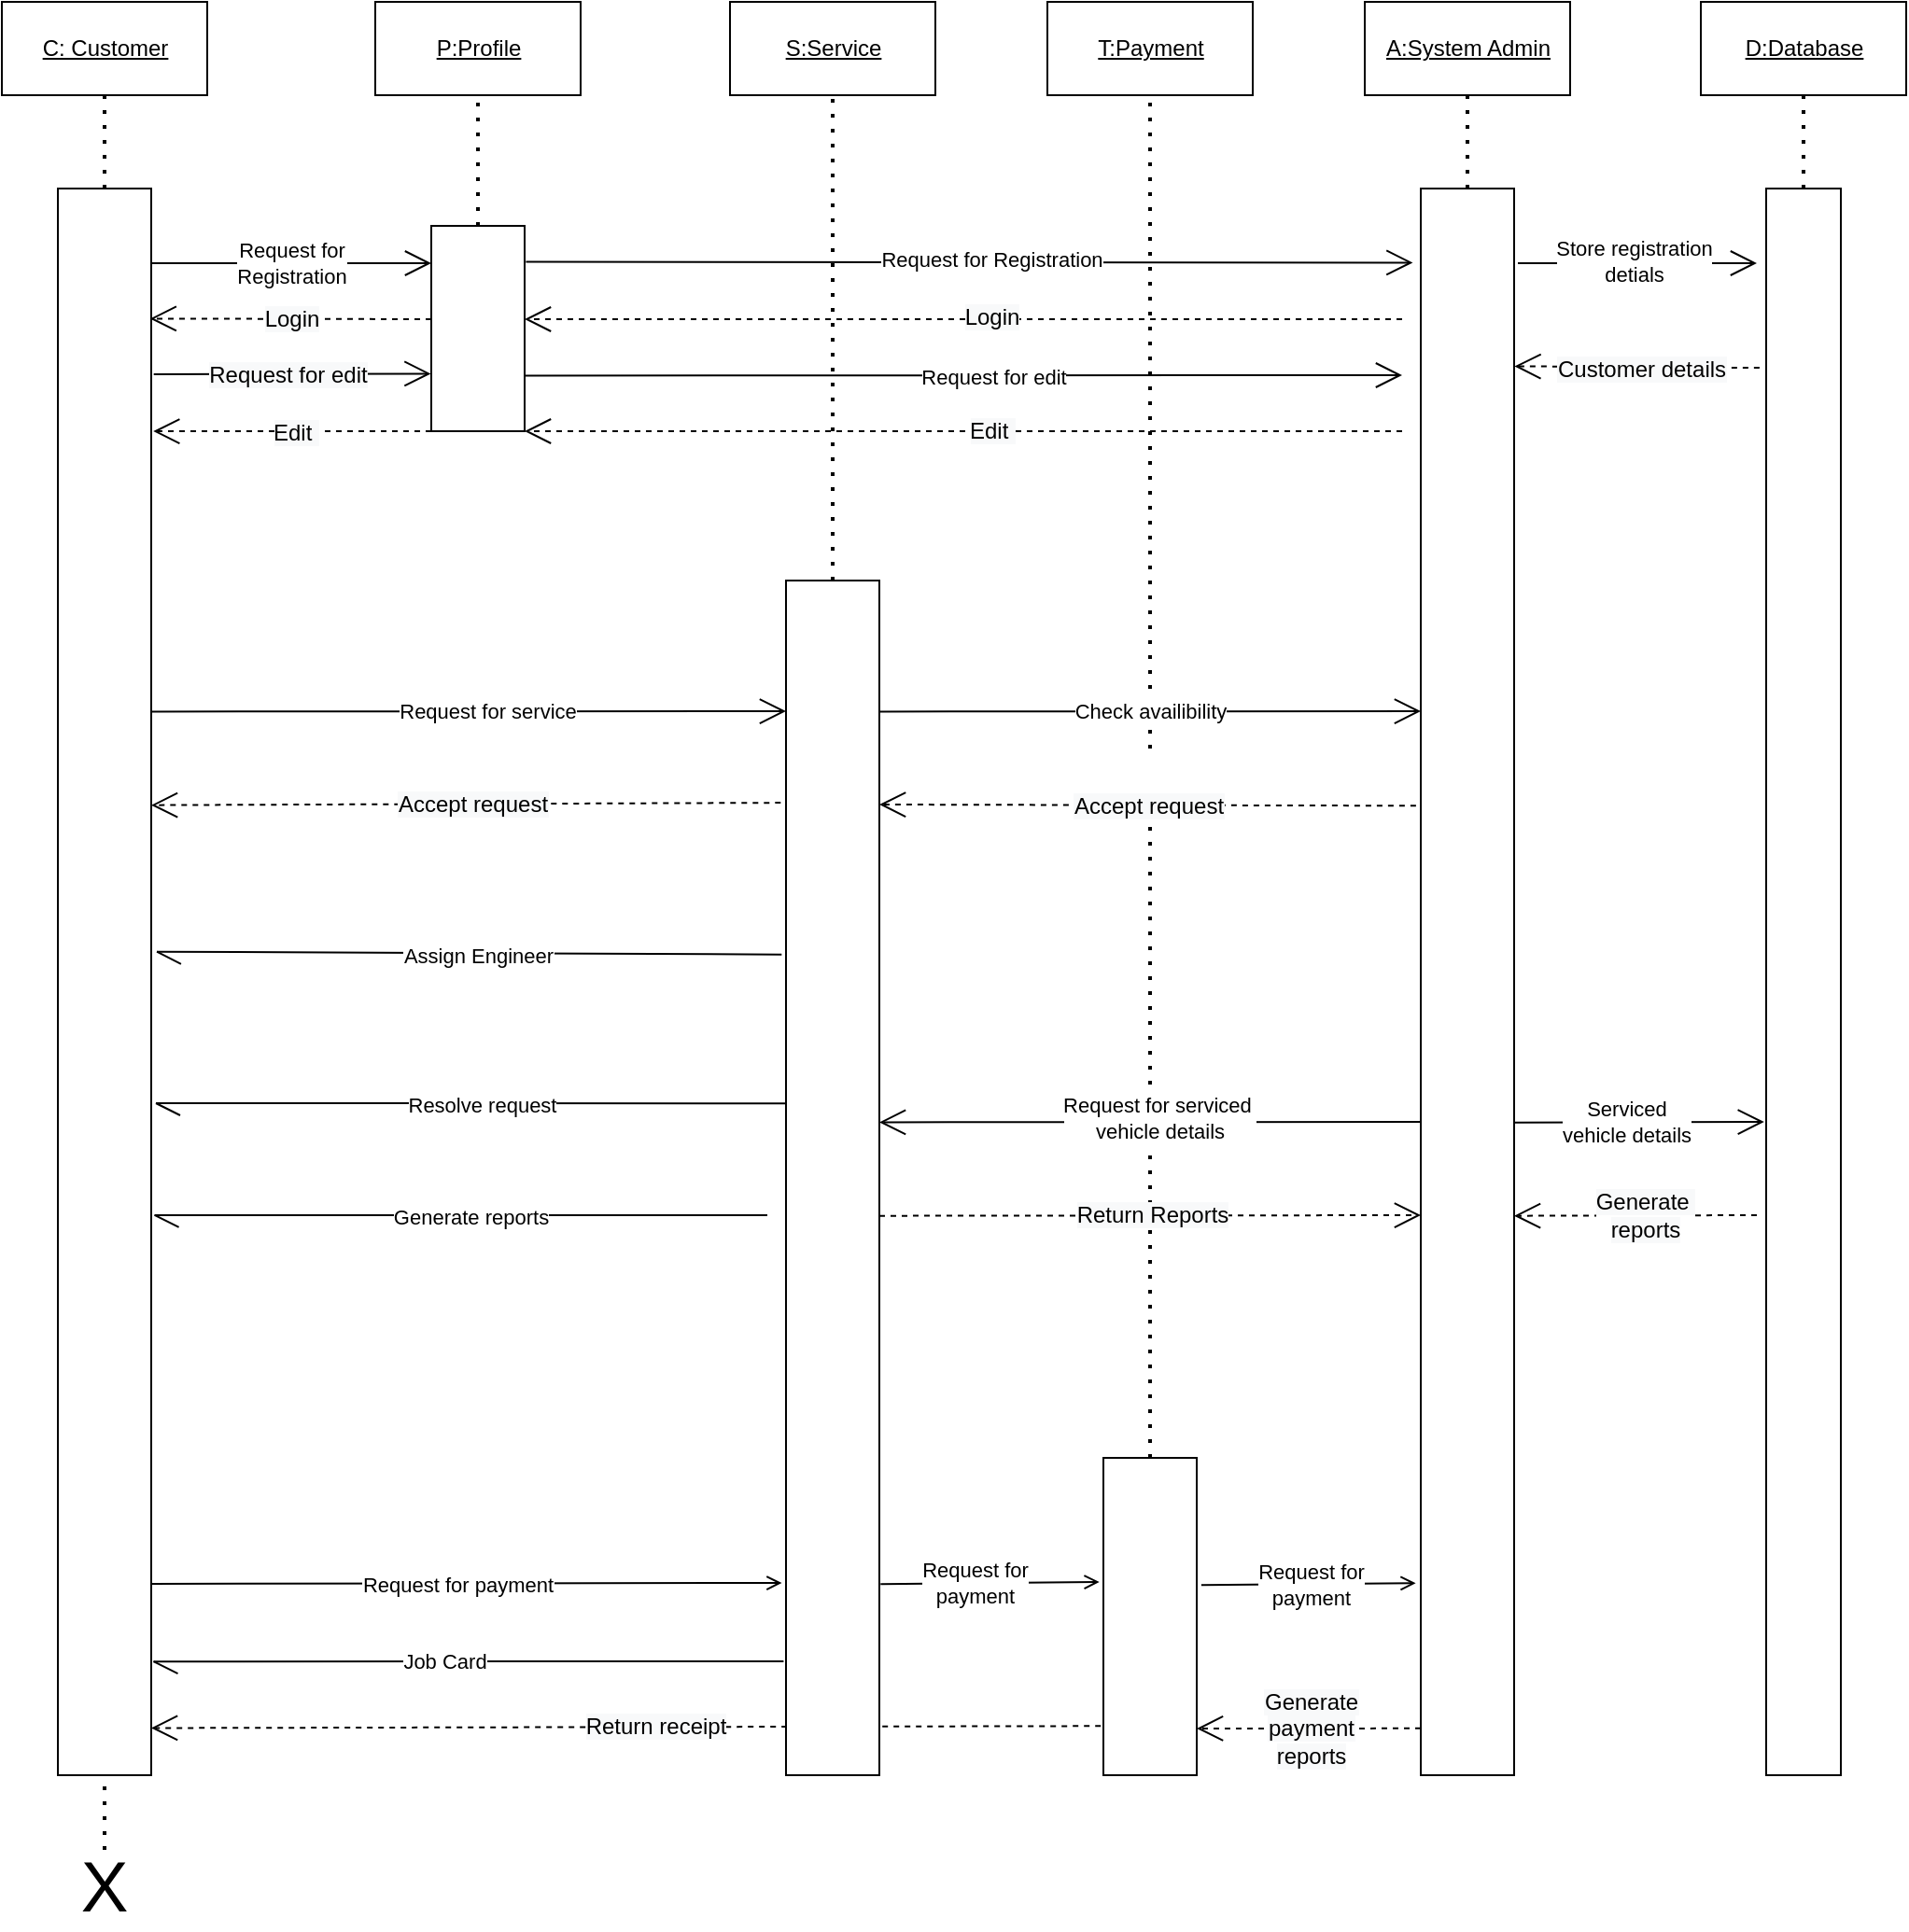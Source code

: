 <mxfile version="20.4.0" type="device"><diagram id="aipZyyMUQIs7HFL2FO6f" name="Page-1"><mxGraphModel dx="1591" dy="860" grid="1" gridSize="10" guides="1" tooltips="1" connect="1" arrows="1" fold="1" page="1" pageScale="1" pageWidth="2339" pageHeight="3300" math="0" shadow="0"><root><mxCell id="0"/><mxCell id="1" parent="0"/><mxCell id="91rycsicyujWXZF7e3rG-43" value="" style="endArrow=open;endFill=1;endSize=12;html=1;rounded=0;dashed=1;exitX=-0.028;exitY=0.845;exitDx=0;exitDy=0;entryX=1.008;entryY=0.1;entryDx=0;entryDy=0;entryPerimeter=0;exitPerimeter=0;" edge="1" parent="1" source="z758aYS2Zh3NJGk2UKPX-45"><mxGeometry width="160" relative="1" as="geometry"><mxPoint x="670" y="1094.41" as="sourcePoint"/><mxPoint x="330" y="1094.74" as="targetPoint"/></mxGeometry></mxCell><mxCell id="91rycsicyujWXZF7e3rG-44" value="&lt;span style=&quot;font-size: 12px; background-color: rgb(248, 249, 250);&quot;&gt;Return receipt&lt;/span&gt;" style="edgeLabel;html=1;align=center;verticalAlign=middle;resizable=0;points=[];" vertex="1" connectable="0" parent="91rycsicyujWXZF7e3rG-43"><mxGeometry x="-0.141" relative="1" as="geometry"><mxPoint x="-20" as="offset"/></mxGeometry></mxCell><mxCell id="z758aYS2Zh3NJGk2UKPX-1" value="&lt;u&gt;C: Customer&lt;/u&gt;" style="html=1;" parent="1" vertex="1"><mxGeometry x="250" y="170" width="110" height="50" as="geometry"/></mxCell><mxCell id="z758aYS2Zh3NJGk2UKPX-2" value="P:Profile" style="html=1;fontStyle=4" parent="1" vertex="1"><mxGeometry x="450" y="170" width="110" height="50" as="geometry"/></mxCell><mxCell id="z758aYS2Zh3NJGk2UKPX-5" value="S:Service" style="html=1;fontStyle=4" parent="1" vertex="1"><mxGeometry x="640" y="170" width="110" height="50" as="geometry"/></mxCell><mxCell id="z758aYS2Zh3NJGk2UKPX-7" value="T:Payment" style="html=1;fontStyle=4" parent="1" vertex="1"><mxGeometry x="810" y="170" width="110" height="50" as="geometry"/></mxCell><mxCell id="z758aYS2Zh3NJGk2UKPX-8" value="D:Database" style="html=1;fontStyle=4" parent="1" vertex="1"><mxGeometry x="1160" y="170" width="110" height="50" as="geometry"/></mxCell><mxCell id="z758aYS2Zh3NJGk2UKPX-9" value="A:System Admin" style="html=1;fontStyle=4" parent="1" vertex="1"><mxGeometry x="980" y="170" width="110" height="50" as="geometry"/></mxCell><mxCell id="z758aYS2Zh3NJGk2UKPX-14" value="" style="rounded=0;whiteSpace=wrap;html=1;" parent="1" vertex="1"><mxGeometry x="280" y="270" width="50" height="850" as="geometry"/></mxCell><mxCell id="z758aYS2Zh3NJGk2UKPX-15" value="" style="rounded=0;whiteSpace=wrap;html=1;" parent="1" vertex="1"><mxGeometry x="480" y="290" width="50" height="110" as="geometry"/></mxCell><mxCell id="z758aYS2Zh3NJGk2UKPX-16" value="" style="endArrow=none;dashed=1;html=1;dashPattern=1 3;strokeWidth=2;rounded=0;entryX=0.5;entryY=1;entryDx=0;entryDy=0;exitX=0.5;exitY=0;exitDx=0;exitDy=0;" parent="1" source="z758aYS2Zh3NJGk2UKPX-14" target="z758aYS2Zh3NJGk2UKPX-1" edge="1"><mxGeometry width="50" height="50" relative="1" as="geometry"><mxPoint x="700" y="360" as="sourcePoint"/><mxPoint x="750" y="310" as="targetPoint"/></mxGeometry></mxCell><mxCell id="z758aYS2Zh3NJGk2UKPX-17" value="" style="endArrow=none;dashed=1;html=1;dashPattern=1 3;strokeWidth=2;rounded=0;exitX=0.5;exitY=0;exitDx=0;exitDy=0;entryX=0.5;entryY=1;entryDx=0;entryDy=0;" parent="1" source="z758aYS2Zh3NJGk2UKPX-15" edge="1" target="z758aYS2Zh3NJGk2UKPX-2"><mxGeometry width="50" height="50" relative="1" as="geometry"><mxPoint x="700" y="360" as="sourcePoint"/><mxPoint x="505" y="220" as="targetPoint"/></mxGeometry></mxCell><mxCell id="z758aYS2Zh3NJGk2UKPX-19" value="" style="endArrow=open;endFill=1;endSize=12;html=1;rounded=0;exitX=1.009;exitY=0.047;exitDx=0;exitDy=0;exitPerimeter=0;" parent="1" edge="1" source="z758aYS2Zh3NJGk2UKPX-14"><mxGeometry width="160" relative="1" as="geometry"><mxPoint x="340" y="310" as="sourcePoint"/><mxPoint x="480" y="310" as="targetPoint"/></mxGeometry></mxCell><mxCell id="91rycsicyujWXZF7e3rG-9" value="Request for &lt;br&gt;Registration" style="edgeLabel;html=1;align=center;verticalAlign=middle;resizable=0;points=[];" vertex="1" connectable="0" parent="z758aYS2Zh3NJGk2UKPX-19"><mxGeometry x="-0.112" y="-1" relative="1" as="geometry"><mxPoint x="8" y="-1" as="offset"/></mxGeometry></mxCell><mxCell id="z758aYS2Zh3NJGk2UKPX-24" value="" style="endArrow=open;endFill=1;endSize=12;html=1;rounded=0;dashed=1;entryX=0.987;entryY=0.082;entryDx=0;entryDy=0;entryPerimeter=0;" parent="1" edge="1" target="z758aYS2Zh3NJGk2UKPX-14"><mxGeometry width="160" relative="1" as="geometry"><mxPoint x="480" y="340" as="sourcePoint"/><mxPoint x="340" y="340" as="targetPoint"/></mxGeometry></mxCell><mxCell id="91rycsicyujWXZF7e3rG-3" value="&lt;span style=&quot;font-size: 12px; background-color: rgb(248, 249, 250);&quot;&gt;Login&lt;/span&gt;" style="edgeLabel;html=1;align=center;verticalAlign=middle;resizable=0;points=[];" vertex="1" connectable="0" parent="z758aYS2Zh3NJGk2UKPX-24"><mxGeometry x="-0.091" relative="1" as="geometry"><mxPoint x="-7" as="offset"/></mxGeometry></mxCell><mxCell id="z758aYS2Zh3NJGk2UKPX-27" value="" style="endArrow=open;endFill=1;endSize=12;html=1;rounded=0;entryX=-0.005;entryY=0.72;entryDx=0;entryDy=0;entryPerimeter=0;exitX=1.027;exitY=0.117;exitDx=0;exitDy=0;exitPerimeter=0;" parent="1" edge="1" target="z758aYS2Zh3NJGk2UKPX-15" source="z758aYS2Zh3NJGk2UKPX-14"><mxGeometry width="160" relative="1" as="geometry"><mxPoint x="340" y="370" as="sourcePoint"/><mxPoint x="460" y="430" as="targetPoint"/></mxGeometry></mxCell><mxCell id="91rycsicyujWXZF7e3rG-6" value="&lt;span style=&quot;font-size: 12px; background-color: rgb(248, 249, 250);&quot;&gt;Request for edit&lt;/span&gt;" style="edgeLabel;html=1;align=center;verticalAlign=middle;resizable=0;points=[];" vertex="1" connectable="0" parent="z758aYS2Zh3NJGk2UKPX-27"><mxGeometry x="-0.747" relative="1" as="geometry"><mxPoint x="52" as="offset"/></mxGeometry></mxCell><mxCell id="z758aYS2Zh3NJGk2UKPX-29" value="" style="endArrow=open;endFill=1;endSize=12;html=1;rounded=0;dashed=1;exitX=0;exitY=1;exitDx=0;exitDy=0;entryX=1.022;entryY=0.153;entryDx=0;entryDy=0;entryPerimeter=0;" parent="1" source="z758aYS2Zh3NJGk2UKPX-15" edge="1" target="z758aYS2Zh3NJGk2UKPX-14"><mxGeometry width="160" relative="1" as="geometry"><mxPoint x="480" y="460" as="sourcePoint"/><mxPoint x="340" y="400" as="targetPoint"/></mxGeometry></mxCell><mxCell id="91rycsicyujWXZF7e3rG-7" value="&lt;span style=&quot;font-size: 12px; background-color: rgb(248, 249, 250);&quot;&gt;Edit&amp;nbsp;&lt;/span&gt;" style="edgeLabel;html=1;align=center;verticalAlign=middle;resizable=0;points=[];" vertex="1" connectable="0" parent="z758aYS2Zh3NJGk2UKPX-29"><mxGeometry x="-0.141" relative="1" as="geometry"><mxPoint x="-9" y="1" as="offset"/></mxGeometry></mxCell><mxCell id="z758aYS2Zh3NJGk2UKPX-31" value="" style="rounded=0;whiteSpace=wrap;html=1;" parent="1" vertex="1"><mxGeometry x="670" y="480" width="50" height="640" as="geometry"/></mxCell><mxCell id="z758aYS2Zh3NJGk2UKPX-32" value="" style="endArrow=none;dashed=1;html=1;dashPattern=1 3;strokeWidth=2;rounded=0;entryX=0.5;entryY=1;entryDx=0;entryDy=0;exitX=0.5;exitY=0;exitDx=0;exitDy=0;" parent="1" source="z758aYS2Zh3NJGk2UKPX-31" target="z758aYS2Zh3NJGk2UKPX-5" edge="1"><mxGeometry width="50" height="50" relative="1" as="geometry"><mxPoint x="693" y="290" as="sourcePoint"/><mxPoint x="750" y="320" as="targetPoint"/></mxGeometry></mxCell><mxCell id="z758aYS2Zh3NJGk2UKPX-37" value="" style="endArrow=openAsync;endFill=0;endSize=12;html=1;rounded=0;startArrow=none;startFill=0;exitX=-0.047;exitY=0.313;exitDx=0;exitDy=0;exitPerimeter=0;entryX=1.06;entryY=0.481;entryDx=0;entryDy=0;entryPerimeter=0;" parent="1" edge="1" target="z758aYS2Zh3NJGk2UKPX-14" source="z758aYS2Zh3NJGk2UKPX-31"><mxGeometry width="160" relative="1" as="geometry"><mxPoint x="660" y="680" as="sourcePoint"/><mxPoint x="340" y="610" as="targetPoint"/></mxGeometry></mxCell><mxCell id="91rycsicyujWXZF7e3rG-27" value="Assign Engineer" style="edgeLabel;html=1;align=center;verticalAlign=middle;resizable=0;points=[];fontSize=11;" vertex="1" connectable="0" parent="z758aYS2Zh3NJGk2UKPX-37"><mxGeometry x="-0.086" y="1" relative="1" as="geometry"><mxPoint x="-10" as="offset"/></mxGeometry></mxCell><mxCell id="z758aYS2Zh3NJGk2UKPX-42" value="" style="endArrow=openAsync;endFill=0;endSize=12;html=1;rounded=0;startArrow=none;startFill=0;entryX=1.036;entryY=0.647;entryDx=0;entryDy=0;entryPerimeter=0;" parent="1" edge="1" target="z758aYS2Zh3NJGk2UKPX-14"><mxGeometry width="160" relative="1" as="geometry"><mxPoint x="660" y="820" as="sourcePoint"/><mxPoint x="340" y="820" as="targetPoint"/></mxGeometry></mxCell><mxCell id="91rycsicyujWXZF7e3rG-36" value="Generate reports" style="edgeLabel;html=1;align=center;verticalAlign=middle;resizable=0;points=[];fontSize=11;" vertex="1" connectable="0" parent="z758aYS2Zh3NJGk2UKPX-42"><mxGeometry x="-0.032" y="1" relative="1" as="geometry"><mxPoint as="offset"/></mxGeometry></mxCell><mxCell id="z758aYS2Zh3NJGk2UKPX-44" value="" style="rounded=0;whiteSpace=wrap;html=1;" parent="1" vertex="1"><mxGeometry x="1195" y="270" width="40" height="850" as="geometry"/></mxCell><mxCell id="z758aYS2Zh3NJGk2UKPX-45" value="" style="rounded=0;whiteSpace=wrap;html=1;" parent="1" vertex="1"><mxGeometry x="840" y="950" width="50" height="170" as="geometry"/></mxCell><mxCell id="z758aYS2Zh3NJGk2UKPX-46" value="" style="rounded=0;whiteSpace=wrap;html=1;" parent="1" vertex="1"><mxGeometry x="1010" y="270" width="50" height="850" as="geometry"/></mxCell><mxCell id="z758aYS2Zh3NJGk2UKPX-47" value="" style="endArrow=none;dashed=1;html=1;dashPattern=1 3;strokeWidth=2;rounded=0;entryX=0.5;entryY=1;entryDx=0;entryDy=0;exitX=0.5;exitY=0;exitDx=0;exitDy=0;startArrow=none;" parent="1" target="z758aYS2Zh3NJGk2UKPX-7" edge="1"><mxGeometry width="50" height="50" relative="1" as="geometry"><mxPoint x="865" y="570" as="sourcePoint"/><mxPoint x="760" y="390" as="targetPoint"/></mxGeometry></mxCell><mxCell id="z758aYS2Zh3NJGk2UKPX-48" value="" style="endArrow=none;dashed=1;html=1;dashPattern=1 3;strokeWidth=2;rounded=0;entryX=0.5;entryY=1;entryDx=0;entryDy=0;exitX=0.5;exitY=0;exitDx=0;exitDy=0;" parent="1" source="z758aYS2Zh3NJGk2UKPX-46" target="z758aYS2Zh3NJGk2UKPX-9" edge="1"><mxGeometry width="50" height="50" relative="1" as="geometry"><mxPoint x="875" y="960" as="sourcePoint"/><mxPoint x="865" y="230" as="targetPoint"/></mxGeometry></mxCell><mxCell id="z758aYS2Zh3NJGk2UKPX-49" value="" style="endArrow=none;dashed=1;html=1;dashPattern=1 3;strokeWidth=2;rounded=0;entryX=0.5;entryY=1;entryDx=0;entryDy=0;exitX=0.5;exitY=0;exitDx=0;exitDy=0;" parent="1" source="z758aYS2Zh3NJGk2UKPX-44" target="z758aYS2Zh3NJGk2UKPX-8" edge="1"><mxGeometry width="50" height="50" relative="1" as="geometry"><mxPoint x="1045" y="280" as="sourcePoint"/><mxPoint x="1045" y="230" as="targetPoint"/></mxGeometry></mxCell><mxCell id="z758aYS2Zh3NJGk2UKPX-50" value="" style="endArrow=open;endFill=1;endSize=12;html=1;rounded=0;exitX=1.014;exitY=0.175;exitDx=0;exitDy=0;exitPerimeter=0;entryX=0.074;entryY=0.991;entryDx=0;entryDy=0;entryPerimeter=0;" parent="1" source="z758aYS2Zh3NJGk2UKPX-15" edge="1"><mxGeometry width="160" relative="1" as="geometry"><mxPoint x="650" y="520" as="sourcePoint"/><mxPoint x="1005.72" y="309.73" as="targetPoint"/></mxGeometry></mxCell><mxCell id="91rycsicyujWXZF7e3rG-8" value="Request for Registration" style="edgeLabel;html=1;align=center;verticalAlign=middle;resizable=0;points=[];" vertex="1" connectable="0" parent="z758aYS2Zh3NJGk2UKPX-50"><mxGeometry x="0.067" y="-1" relative="1" as="geometry"><mxPoint x="-4" y="-3" as="offset"/></mxGeometry></mxCell><mxCell id="z758aYS2Zh3NJGk2UKPX-55" value="" style="endArrow=open;endFill=1;endSize=12;html=1;rounded=0;exitX=0.995;exitY=0.729;exitDx=0;exitDy=0;exitPerimeter=0;" parent="1" source="z758aYS2Zh3NJGk2UKPX-15" edge="1"><mxGeometry width="160" relative="1" as="geometry"><mxPoint x="710" y="440" as="sourcePoint"/><mxPoint x="1000" y="370" as="targetPoint"/></mxGeometry></mxCell><mxCell id="91rycsicyujWXZF7e3rG-11" value="Request for edit" style="edgeLabel;html=1;align=center;verticalAlign=middle;resizable=0;points=[];" vertex="1" connectable="0" parent="z758aYS2Zh3NJGk2UKPX-55"><mxGeometry x="0.018" y="-1" relative="1" as="geometry"><mxPoint x="11" as="offset"/></mxGeometry></mxCell><mxCell id="z758aYS2Zh3NJGk2UKPX-58" value="" style="endArrow=open;endFill=1;endSize=12;html=1;rounded=0;dashed=1;" parent="1" edge="1"><mxGeometry width="160" relative="1" as="geometry"><mxPoint x="1000" y="340" as="sourcePoint"/><mxPoint x="530" y="340" as="targetPoint"/></mxGeometry></mxCell><mxCell id="91rycsicyujWXZF7e3rG-10" value="&lt;span style=&quot;font-size: 12px; background-color: rgb(248, 249, 250);&quot;&gt;Login&lt;/span&gt;" style="edgeLabel;html=1;align=center;verticalAlign=middle;resizable=0;points=[];" vertex="1" connectable="0" parent="z758aYS2Zh3NJGk2UKPX-58"><mxGeometry x="-0.039" y="-1" relative="1" as="geometry"><mxPoint x="6" as="offset"/></mxGeometry></mxCell><mxCell id="z758aYS2Zh3NJGk2UKPX-60" value="" style="endArrow=open;endFill=1;endSize=12;html=1;rounded=0;dashed=1;entryX=1;entryY=1;entryDx=0;entryDy=0;" parent="1" target="z758aYS2Zh3NJGk2UKPX-15" edge="1"><mxGeometry width="160" relative="1" as="geometry"><mxPoint x="1000" y="400" as="sourcePoint"/><mxPoint x="380" y="380" as="targetPoint"/></mxGeometry></mxCell><mxCell id="91rycsicyujWXZF7e3rG-12" value="&lt;span style=&quot;font-size: 12px; background-color: rgb(248, 249, 250);&quot;&gt;Edit&amp;nbsp;&lt;/span&gt;" style="edgeLabel;html=1;align=center;verticalAlign=middle;resizable=0;points=[];" vertex="1" connectable="0" parent="z758aYS2Zh3NJGk2UKPX-60"><mxGeometry x="-0.021" y="2" relative="1" as="geometry"><mxPoint x="10" y="-2" as="offset"/></mxGeometry></mxCell><mxCell id="z758aYS2Zh3NJGk2UKPX-63" value="" style="endArrow=none;dashed=1;html=1;dashPattern=1 3;strokeWidth=2;rounded=0;entryX=0.5;entryY=1;entryDx=0;entryDy=0;exitX=0.5;exitY=0;exitDx=0;exitDy=0;" parent="1" source="z758aYS2Zh3NJGk2UKPX-45" edge="1"><mxGeometry width="50" height="50" relative="1" as="geometry"><mxPoint x="865" y="950" as="sourcePoint"/><mxPoint x="865" y="600" as="targetPoint"/></mxGeometry></mxCell><mxCell id="z758aYS2Zh3NJGk2UKPX-66" value="" style="endArrow=open;endFill=1;endSize=12;html=1;rounded=0;exitX=1.008;exitY=0.262;exitDx=0;exitDy=0;entryX=-0.017;entryY=0.212;entryDx=0;entryDy=0;entryPerimeter=0;exitPerimeter=0;" parent="1" edge="1"><mxGeometry width="160" relative="1" as="geometry"><mxPoint x="1060" y="770.38" as="sourcePoint"/><mxPoint x="1193.92" y="770" as="targetPoint"/></mxGeometry></mxCell><mxCell id="91rycsicyujWXZF7e3rG-16" value="Serviced&lt;br&gt;vehicle details" style="edgeLabel;html=1;align=center;verticalAlign=middle;resizable=0;points=[];" vertex="1" connectable="0" parent="z758aYS2Zh3NJGk2UKPX-66"><mxGeometry x="-0.064" relative="1" as="geometry"><mxPoint x="-3" as="offset"/></mxGeometry></mxCell><mxCell id="z758aYS2Zh3NJGk2UKPX-70" value="" style="endArrow=open;endFill=1;endSize=12;html=1;rounded=0;exitX=1.04;exitY=0.047;exitDx=0;exitDy=0;exitPerimeter=0;" parent="1" source="z758aYS2Zh3NJGk2UKPX-46" edge="1"><mxGeometry width="160" relative="1" as="geometry"><mxPoint x="542" y="322.04" as="sourcePoint"/><mxPoint x="1190" y="310" as="targetPoint"/></mxGeometry></mxCell><mxCell id="91rycsicyujWXZF7e3rG-13" value="Store registration&lt;br&gt;detials" style="edgeLabel;html=1;align=center;verticalAlign=middle;resizable=0;points=[];" vertex="1" connectable="0" parent="z758aYS2Zh3NJGk2UKPX-70"><mxGeometry x="-0.204" y="1" relative="1" as="geometry"><mxPoint x="11" as="offset"/></mxGeometry></mxCell><mxCell id="z758aYS2Zh3NJGk2UKPX-72" value="" style="endArrow=open;endFill=1;endSize=12;html=1;rounded=0;exitX=-0.089;exitY=0.113;exitDx=0;exitDy=0;exitPerimeter=0;dashed=1;entryX=1.004;entryY=0.112;entryDx=0;entryDy=0;entryPerimeter=0;" parent="1" source="z758aYS2Zh3NJGk2UKPX-44" target="z758aYS2Zh3NJGk2UKPX-46" edge="1"><mxGeometry width="160" relative="1" as="geometry"><mxPoint x="1018" y="393.22" as="sourcePoint"/><mxPoint x="540" y="395" as="targetPoint"/></mxGeometry></mxCell><mxCell id="91rycsicyujWXZF7e3rG-14" value="&lt;span style=&quot;font-size: 12px; background-color: rgb(248, 249, 250);&quot;&gt;Customer details&lt;/span&gt;" style="edgeLabel;html=1;align=center;verticalAlign=middle;resizable=0;points=[];" vertex="1" connectable="0" parent="z758aYS2Zh3NJGk2UKPX-72"><mxGeometry x="0.072" y="1" relative="1" as="geometry"><mxPoint x="7" as="offset"/></mxGeometry></mxCell><mxCell id="z758aYS2Zh3NJGk2UKPX-76" value="" style="endArrow=open;html=1;rounded=0;exitX=1.013;exitY=0.84;exitDx=0;exitDy=0;exitPerimeter=0;endFill=0;entryX=-0.043;entryY=0.391;entryDx=0;entryDy=0;entryPerimeter=0;" parent="1" target="z758aYS2Zh3NJGk2UKPX-45" edge="1" source="z758aYS2Zh3NJGk2UKPX-31"><mxGeometry width="50" height="50" relative="1" as="geometry"><mxPoint x="721.5" y="1013.74" as="sourcePoint"/><mxPoint x="810" y="1030" as="targetPoint"/></mxGeometry></mxCell><mxCell id="91rycsicyujWXZF7e3rG-45" value="Request for&lt;br&gt;payment" style="edgeLabel;html=1;align=center;verticalAlign=middle;resizable=0;points=[];fontSize=11;" vertex="1" connectable="0" parent="z758aYS2Zh3NJGk2UKPX-76"><mxGeometry x="-0.145" relative="1" as="geometry"><mxPoint as="offset"/></mxGeometry></mxCell><mxCell id="z758aYS2Zh3NJGk2UKPX-99" value="" style="endArrow=none;dashed=1;html=1;dashPattern=1 3;strokeWidth=2;rounded=0;entryX=0.5;entryY=1;entryDx=0;entryDy=0;" parent="1" target="z758aYS2Zh3NJGk2UKPX-14" edge="1"><mxGeometry width="50" height="50" relative="1" as="geometry"><mxPoint x="305" y="1160" as="sourcePoint"/><mxPoint x="760" y="1270" as="targetPoint"/></mxGeometry></mxCell><mxCell id="z758aYS2Zh3NJGk2UKPX-100" value="X" style="text;html=1;strokeColor=none;fillColor=none;align=center;verticalAlign=middle;whiteSpace=wrap;rounded=0;fontSize=38;" parent="1" vertex="1"><mxGeometry x="255" y="1160" width="100" height="40" as="geometry"/></mxCell><mxCell id="91rycsicyujWXZF7e3rG-15" style="edgeStyle=orthogonalEdgeStyle;rounded=0;orthogonalLoop=1;jettySize=auto;html=1;exitX=0.5;exitY=1;exitDx=0;exitDy=0;" edge="1" parent="1"><mxGeometry relative="1" as="geometry"><mxPoint x="1129.5" y="410" as="sourcePoint"/><mxPoint x="1129.5" y="410" as="targetPoint"/></mxGeometry></mxCell><mxCell id="91rycsicyujWXZF7e3rG-17" value="" style="endArrow=open;endFill=1;endSize=12;html=1;rounded=0;exitX=0.995;exitY=0.729;exitDx=0;exitDy=0;exitPerimeter=0;" edge="1" parent="1"><mxGeometry width="160" relative="1" as="geometry"><mxPoint x="720" y="550.19" as="sourcePoint"/><mxPoint x="1010" y="550" as="targetPoint"/></mxGeometry></mxCell><mxCell id="91rycsicyujWXZF7e3rG-18" value="&lt;font style=&quot;font-size: 11px;&quot;&gt;Check availibility&lt;/font&gt;" style="edgeLabel;html=1;align=center;verticalAlign=middle;resizable=0;points=[];" vertex="1" connectable="0" parent="91rycsicyujWXZF7e3rG-17"><mxGeometry x="0.018" y="-1" relative="1" as="geometry"><mxPoint x="-3" y="-1" as="offset"/></mxGeometry></mxCell><mxCell id="91rycsicyujWXZF7e3rG-19" value="" style="endArrow=open;endFill=1;endSize=12;html=1;rounded=0;exitX=0.995;exitY=0.729;exitDx=0;exitDy=0;exitPerimeter=0;" edge="1" parent="1"><mxGeometry width="160" relative="1" as="geometry"><mxPoint x="330" y="550.19" as="sourcePoint"/><mxPoint x="670" y="550" as="targetPoint"/></mxGeometry></mxCell><mxCell id="91rycsicyujWXZF7e3rG-20" value="Request for service" style="edgeLabel;html=1;align=center;verticalAlign=middle;resizable=0;points=[];" vertex="1" connectable="0" parent="91rycsicyujWXZF7e3rG-19"><mxGeometry x="0.018" y="-1" relative="1" as="geometry"><mxPoint x="7" y="-1" as="offset"/></mxGeometry></mxCell><mxCell id="91rycsicyujWXZF7e3rG-23" value="" style="endArrow=open;endFill=1;endSize=12;html=1;rounded=0;dashed=1;exitX=-0.051;exitY=0.389;exitDx=0;exitDy=0;entryX=1.008;entryY=0.1;entryDx=0;entryDy=0;entryPerimeter=0;exitPerimeter=0;" edge="1" parent="1" source="z758aYS2Zh3NJGk2UKPX-46"><mxGeometry width="160" relative="1" as="geometry"><mxPoint x="869.6" y="600.0" as="sourcePoint"/><mxPoint x="720.0" y="600.0" as="targetPoint"/></mxGeometry></mxCell><mxCell id="91rycsicyujWXZF7e3rG-24" value="&lt;span style=&quot;font-size: 12px; background-color: rgb(248, 249, 250);&quot;&gt;Accept request&lt;/span&gt;" style="edgeLabel;html=1;align=center;verticalAlign=middle;resizable=0;points=[];" vertex="1" connectable="0" parent="91rycsicyujWXZF7e3rG-23"><mxGeometry x="-0.141" relative="1" as="geometry"><mxPoint x="-20" as="offset"/></mxGeometry></mxCell><mxCell id="91rycsicyujWXZF7e3rG-25" value="" style="endArrow=open;endFill=1;endSize=12;html=1;rounded=0;dashed=1;entryX=1.008;entryY=0.1;entryDx=0;entryDy=0;entryPerimeter=0;exitX=-0.057;exitY=0.186;exitDx=0;exitDy=0;exitPerimeter=0;" edge="1" parent="1" source="z758aYS2Zh3NJGk2UKPX-31"><mxGeometry width="160" relative="1" as="geometry"><mxPoint x="660" y="600" as="sourcePoint"/><mxPoint x="330" y="600.33" as="targetPoint"/></mxGeometry></mxCell><mxCell id="91rycsicyujWXZF7e3rG-26" value="&lt;span style=&quot;font-size: 12px; background-color: rgb(248, 249, 250);&quot;&gt;Accept request&lt;/span&gt;" style="edgeLabel;html=1;align=center;verticalAlign=middle;resizable=0;points=[];" vertex="1" connectable="0" parent="91rycsicyujWXZF7e3rG-25"><mxGeometry x="-0.141" relative="1" as="geometry"><mxPoint x="-20" as="offset"/></mxGeometry></mxCell><mxCell id="91rycsicyujWXZF7e3rG-32" value="" style="endArrow=open;endFill=1;endSize=12;html=1;rounded=0;exitX=0.995;exitY=0.729;exitDx=0;exitDy=0;exitPerimeter=0;" edge="1" parent="1"><mxGeometry width="160" relative="1" as="geometry"><mxPoint x="1010" y="770" as="sourcePoint"/><mxPoint x="720" y="770.19" as="targetPoint"/></mxGeometry></mxCell><mxCell id="91rycsicyujWXZF7e3rG-33" value="Request for serviced&amp;nbsp;&lt;br&gt;vehicle details" style="edgeLabel;html=1;align=center;verticalAlign=middle;resizable=0;points=[];" vertex="1" connectable="0" parent="91rycsicyujWXZF7e3rG-32"><mxGeometry x="0.018" y="-1" relative="1" as="geometry"><mxPoint x="7" y="-1" as="offset"/></mxGeometry></mxCell><mxCell id="91rycsicyujWXZF7e3rG-34" value="" style="endArrow=open;endFill=1;endSize=12;html=1;rounded=0;dashed=1;entryX=1.008;entryY=0.1;entryDx=0;entryDy=0;entryPerimeter=0;" edge="1" parent="1"><mxGeometry width="160" relative="1" as="geometry"><mxPoint x="720" y="820.33" as="sourcePoint"/><mxPoint x="1010" y="820" as="targetPoint"/></mxGeometry></mxCell><mxCell id="91rycsicyujWXZF7e3rG-35" value="&lt;span style=&quot;font-size: 12px; background-color: rgb(248, 249, 250);&quot;&gt;Return Reports&lt;/span&gt;" style="edgeLabel;html=1;align=center;verticalAlign=middle;resizable=0;points=[];" vertex="1" connectable="0" parent="91rycsicyujWXZF7e3rG-34"><mxGeometry x="-0.141" relative="1" as="geometry"><mxPoint x="21" as="offset"/></mxGeometry></mxCell><mxCell id="91rycsicyujWXZF7e3rG-37" value="" style="endArrow=openAsync;endFill=0;endSize=12;html=1;rounded=0;startArrow=none;startFill=0;entryX=1.023;entryY=0.423;entryDx=0;entryDy=0;entryPerimeter=0;exitX=-0.027;exitY=0.34;exitDx=0;exitDy=0;exitPerimeter=0;" edge="1" parent="1"><mxGeometry width="160" relative="1" as="geometry"><mxPoint x="670.0" y="760.1" as="sourcePoint"/><mxPoint x="332.5" y="760.0" as="targetPoint"/></mxGeometry></mxCell><mxCell id="91rycsicyujWXZF7e3rG-38" value="Resolve request" style="edgeLabel;html=1;align=center;verticalAlign=middle;resizable=0;points=[];fontSize=11;" vertex="1" connectable="0" parent="91rycsicyujWXZF7e3rG-37"><mxGeometry x="-0.032" y="1" relative="1" as="geometry"><mxPoint as="offset"/></mxGeometry></mxCell><mxCell id="91rycsicyujWXZF7e3rG-39" value="" style="endArrow=open;endFill=1;endSize=12;html=1;rounded=0;dashed=1;entryX=1.008;entryY=0.1;entryDx=0;entryDy=0;entryPerimeter=0;" edge="1" parent="1"><mxGeometry width="160" relative="1" as="geometry"><mxPoint x="1190" y="820" as="sourcePoint"/><mxPoint x="1060" y="820.33" as="targetPoint"/></mxGeometry></mxCell><mxCell id="91rycsicyujWXZF7e3rG-40" value="&lt;span style=&quot;font-size: 12px; background-color: rgb(248, 249, 250);&quot;&gt;Generate&amp;nbsp;&lt;br&gt;reports&lt;br&gt;&lt;/span&gt;" style="edgeLabel;html=1;align=center;verticalAlign=middle;resizable=0;points=[];" vertex="1" connectable="0" parent="91rycsicyujWXZF7e3rG-39"><mxGeometry x="-0.141" relative="1" as="geometry"><mxPoint x="-4" as="offset"/></mxGeometry></mxCell><mxCell id="91rycsicyujWXZF7e3rG-48" value="" style="endArrow=open;html=1;rounded=0;exitX=1.049;exitY=0.401;exitDx=0;exitDy=0;exitPerimeter=0;endFill=0;entryX=-0.054;entryY=0.879;entryDx=0;entryDy=0;entryPerimeter=0;" edge="1" parent="1" source="z758aYS2Zh3NJGk2UKPX-45" target="z758aYS2Zh3NJGk2UKPX-46"><mxGeometry width="50" height="50" relative="1" as="geometry"><mxPoint x="890.0" y="1020" as="sourcePoint"/><mxPoint x="1008.45" y="1020.57" as="targetPoint"/></mxGeometry></mxCell><mxCell id="91rycsicyujWXZF7e3rG-49" value="Request for&lt;br&gt;payment" style="edgeLabel;html=1;align=center;verticalAlign=middle;resizable=0;points=[];fontSize=11;" vertex="1" connectable="0" parent="91rycsicyujWXZF7e3rG-48"><mxGeometry x="-0.145" relative="1" as="geometry"><mxPoint x="9" as="offset"/></mxGeometry></mxCell><mxCell id="91rycsicyujWXZF7e3rG-50" value="" style="endArrow=open;endFill=1;endSize=12;html=1;rounded=0;dashed=1;exitX=0;exitY=0.5;exitDx=0;exitDy=0;" edge="1" parent="1"><mxGeometry width="160" relative="1" as="geometry"><mxPoint x="1010" y="1094.92" as="sourcePoint"/><mxPoint x="890" y="1095" as="targetPoint"/></mxGeometry></mxCell><mxCell id="91rycsicyujWXZF7e3rG-51" value="&lt;span style=&quot;font-size: 12px; background-color: rgb(248, 249, 250);&quot;&gt;Generate&lt;br&gt;payment&lt;br&gt;reports&lt;br&gt;&lt;/span&gt;" style="edgeLabel;html=1;align=center;verticalAlign=middle;resizable=0;points=[];" vertex="1" connectable="0" parent="91rycsicyujWXZF7e3rG-50"><mxGeometry x="-0.141" relative="1" as="geometry"><mxPoint x="-8" as="offset"/></mxGeometry></mxCell><mxCell id="91rycsicyujWXZF7e3rG-53" value="" style="endArrow=open;html=1;rounded=0;entryX=-0.045;entryY=0.537;entryDx=0;entryDy=0;entryPerimeter=0;endFill=0;exitX=1;exitY=0.575;exitDx=0;exitDy=0;exitPerimeter=0;" edge="1" parent="1"><mxGeometry width="50" height="50" relative="1" as="geometry"><mxPoint x="330" y="1017.5" as="sourcePoint"/><mxPoint x="667.75" y="1017" as="targetPoint"/></mxGeometry></mxCell><mxCell id="91rycsicyujWXZF7e3rG-54" value="Request for payment" style="edgeLabel;html=1;align=center;verticalAlign=middle;resizable=0;points=[];fontSize=11;" vertex="1" connectable="0" parent="91rycsicyujWXZF7e3rG-53"><mxGeometry x="0.08" y="-1" relative="1" as="geometry"><mxPoint x="-19" as="offset"/></mxGeometry></mxCell><mxCell id="91rycsicyujWXZF7e3rG-55" value="" style="endArrow=openAsync;endFill=0;endSize=12;html=1;rounded=0;startArrow=none;startFill=0;exitX=-0.026;exitY=0.579;exitDx=0;exitDy=0;exitPerimeter=0;entryX=1.025;entryY=0.607;entryDx=0;entryDy=0;entryPerimeter=0;" edge="1" parent="1"><mxGeometry width="160" relative="1" as="geometry"><mxPoint x="668.7" y="1059.0" as="sourcePoint"/><mxPoint x="331.25" y="1059.1" as="targetPoint"/></mxGeometry></mxCell><mxCell id="91rycsicyujWXZF7e3rG-56" value="Job Card" style="edgeLabel;html=1;align=center;verticalAlign=middle;resizable=0;points=[];fontSize=11;" vertex="1" connectable="0" parent="91rycsicyujWXZF7e3rG-55"><mxGeometry x="0.076" relative="1" as="geometry"><mxPoint as="offset"/></mxGeometry></mxCell></root></mxGraphModel></diagram></mxfile>